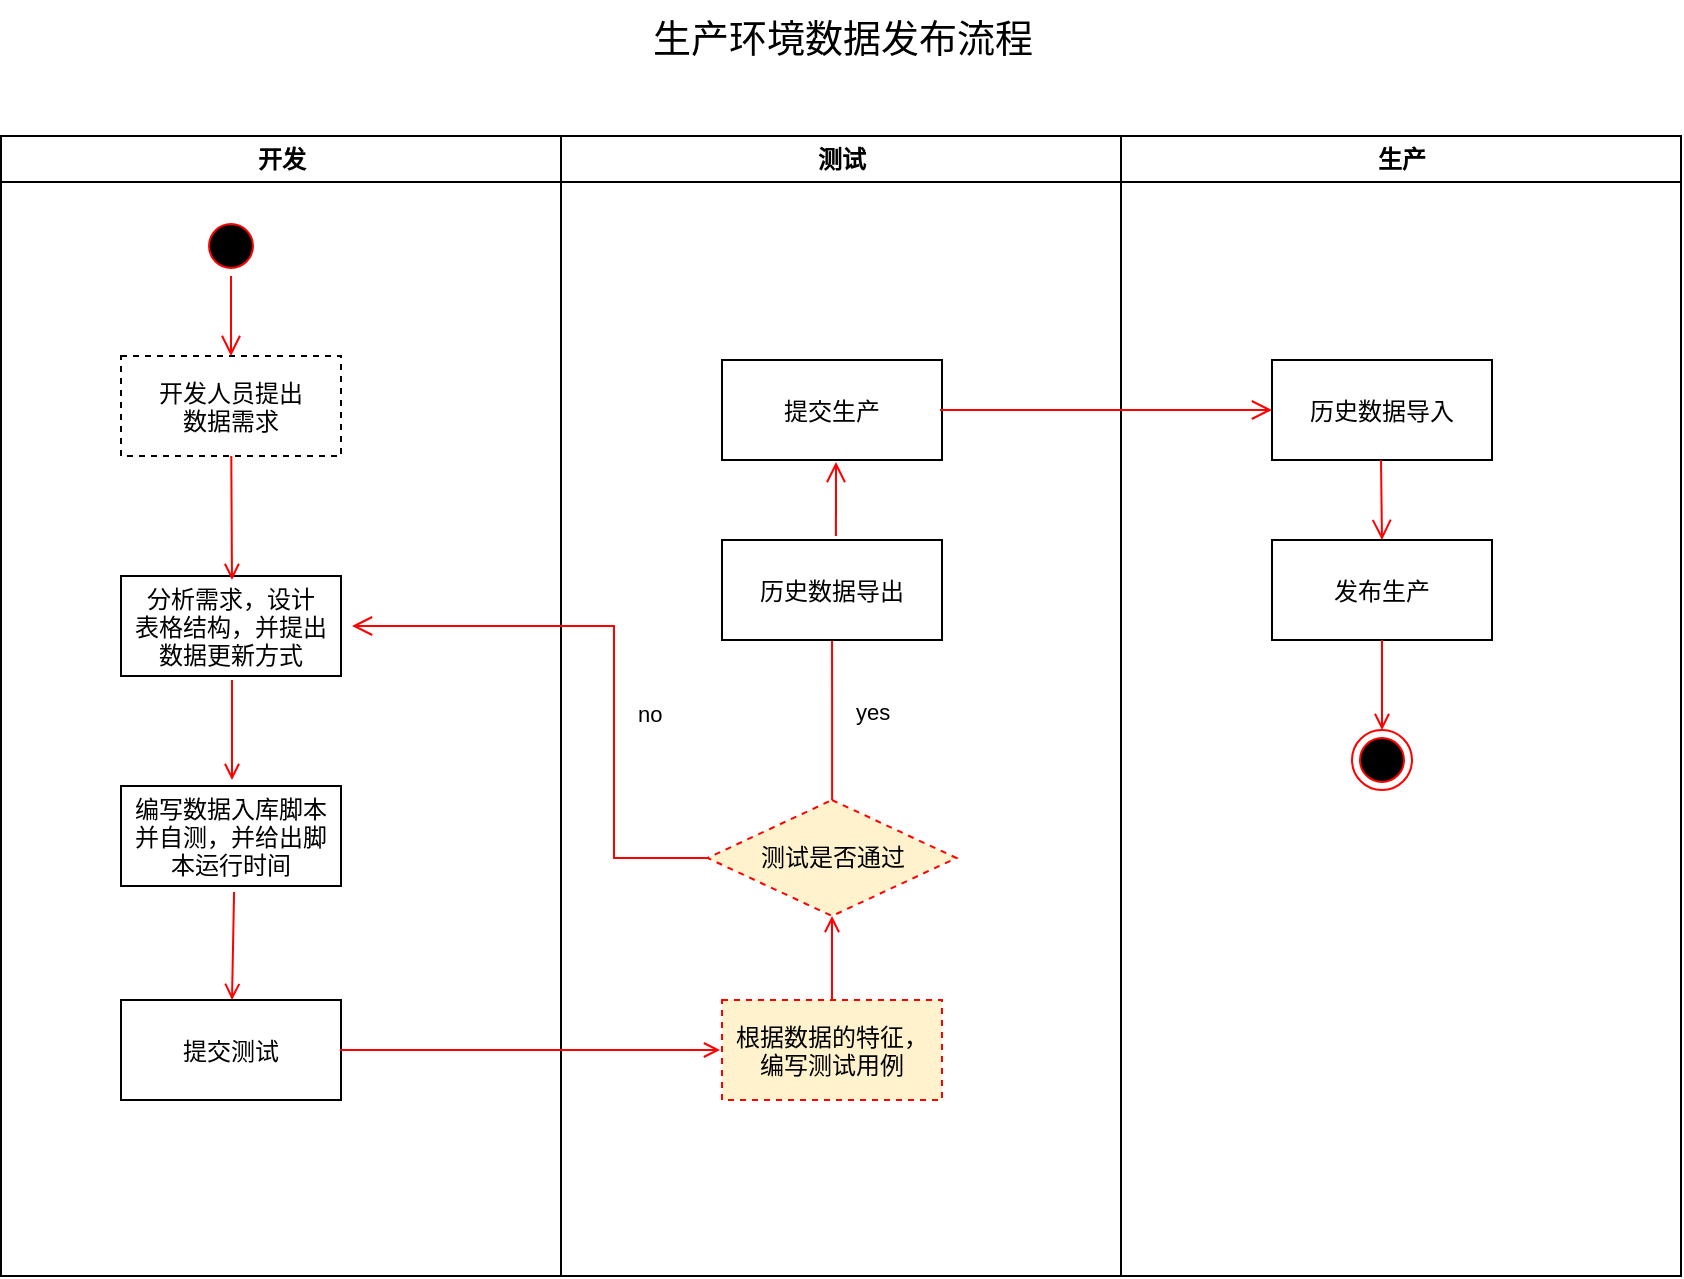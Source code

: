 <mxfile version="20.3.0" type="github">
  <diagram name="Page-1" id="e7e014a7-5840-1c2e-5031-d8a46d1fe8dd">
    <mxGraphModel dx="1095" dy="705" grid="1" gridSize="10" guides="1" tooltips="1" connect="1" arrows="1" fold="1" page="1" pageScale="1" pageWidth="1169" pageHeight="826" background="none" math="0" shadow="0">
      <root>
        <mxCell id="0" />
        <mxCell id="1" parent="0" />
        <mxCell id="2" value="开发" style="swimlane;whiteSpace=wrap" parent="1" vertex="1">
          <mxGeometry x="164.5" y="128" width="280" height="570" as="geometry">
            <mxRectangle x="164.5" y="128" width="60" height="30" as="alternateBounds" />
          </mxGeometry>
        </mxCell>
        <mxCell id="5" value="" style="ellipse;shape=startState;fillColor=#000000;strokeColor=#ff0000;" parent="2" vertex="1">
          <mxGeometry x="100" y="40" width="30" height="30" as="geometry" />
        </mxCell>
        <mxCell id="6" value="" style="edgeStyle=elbowEdgeStyle;elbow=horizontal;verticalAlign=bottom;endArrow=open;endSize=8;strokeColor=#FF0000;endFill=1;rounded=0" parent="2" source="5" target="7" edge="1">
          <mxGeometry x="100" y="40" as="geometry">
            <mxPoint x="115" y="110" as="targetPoint" />
          </mxGeometry>
        </mxCell>
        <mxCell id="7" value="开发人员提出&#xa;数据需求" style="dashed=1;" parent="2" vertex="1">
          <mxGeometry x="60" y="110" width="110" height="50" as="geometry" />
        </mxCell>
        <mxCell id="8" value="分析需求，设计&#xa;表格结构，并提出&#xa;数据更新方式" style="" parent="2" vertex="1">
          <mxGeometry x="60" y="220" width="110" height="50" as="geometry" />
        </mxCell>
        <mxCell id="9" value="" style="endArrow=open;strokeColor=#FF0000;endFill=1;rounded=0" parent="2" source="7" edge="1">
          <mxGeometry relative="1" as="geometry">
            <mxPoint x="115.5" y="222" as="targetPoint" />
          </mxGeometry>
        </mxCell>
        <mxCell id="10" value="编写数据入库脚本&#xa;并自测，并给出脚&#xa;本运行时间" style="" parent="2" vertex="1">
          <mxGeometry x="60" y="325" width="110" height="50" as="geometry" />
        </mxCell>
        <mxCell id="11" value="" style="endArrow=open;strokeColor=#FF0000;endFill=1;rounded=0" parent="2" edge="1">
          <mxGeometry relative="1" as="geometry">
            <mxPoint x="115.5" y="272" as="sourcePoint" />
            <mxPoint x="115.5" y="322" as="targetPoint" />
          </mxGeometry>
        </mxCell>
        <mxCell id="EKIquctGgQh5tv-zM_nZ-42" value="提交测试" style="" vertex="1" parent="2">
          <mxGeometry x="60" y="432" width="110" height="50" as="geometry" />
        </mxCell>
        <mxCell id="EKIquctGgQh5tv-zM_nZ-44" value="" style="endArrow=open;strokeColor=#FF0000;endFill=1;rounded=0;exitX=0.514;exitY=1.06;exitDx=0;exitDy=0;exitPerimeter=0;" edge="1" parent="2" source="10">
          <mxGeometry relative="1" as="geometry">
            <mxPoint x="115.5" y="382" as="sourcePoint" />
            <mxPoint x="115.5" y="432" as="targetPoint" />
          </mxGeometry>
        </mxCell>
        <mxCell id="3" value="测试" style="swimlane;whiteSpace=wrap" parent="1" vertex="1">
          <mxGeometry x="444.5" y="128" width="280" height="570" as="geometry" />
        </mxCell>
        <mxCell id="EKIquctGgQh5tv-zM_nZ-45" value="根据数据的特征，&#xa;编写测试用例" style="dashed=1;strokeColor=#FF0000;fillColor=#fff2cc;" vertex="1" parent="3">
          <mxGeometry x="80.5" y="432" width="110" height="50" as="geometry" />
        </mxCell>
        <mxCell id="EKIquctGgQh5tv-zM_nZ-47" value="测试是否通过" style="rhombus;whiteSpace=wrap;html=1;fillColor=#fff2cc;strokeColor=#FF0000;dashed=1;" vertex="1" parent="3">
          <mxGeometry x="73.25" y="332" width="124.5" height="58" as="geometry" />
        </mxCell>
        <mxCell id="EKIquctGgQh5tv-zM_nZ-49" value="yes" style="edgeStyle=orthogonalEdgeStyle;html=1;align=left;verticalAlign=top;endArrow=open;endSize=8;strokeColor=#ff0000;rounded=0;" edge="1" source="EKIquctGgQh5tv-zM_nZ-47" parent="3">
          <mxGeometry x="0.143" y="-10" relative="1" as="geometry">
            <mxPoint x="135.5" y="232" as="targetPoint" />
            <mxPoint as="offset" />
          </mxGeometry>
        </mxCell>
        <mxCell id="EKIquctGgQh5tv-zM_nZ-52" value="" style="endArrow=open;strokeColor=#FF0000;endFill=1;rounded=0;" edge="1" parent="3" target="EKIquctGgQh5tv-zM_nZ-47">
          <mxGeometry relative="1" as="geometry">
            <mxPoint x="135.5" y="432" as="sourcePoint" />
            <mxPoint x="-154.5" y="442" as="targetPoint" />
          </mxGeometry>
        </mxCell>
        <mxCell id="EKIquctGgQh5tv-zM_nZ-53" value="历史数据导出" style="" vertex="1" parent="3">
          <mxGeometry x="80.5" y="202" width="110" height="50" as="geometry" />
        </mxCell>
        <mxCell id="EKIquctGgQh5tv-zM_nZ-55" value="提交生产" style="" vertex="1" parent="3">
          <mxGeometry x="80.5" y="112" width="110" height="50" as="geometry" />
        </mxCell>
        <mxCell id="EKIquctGgQh5tv-zM_nZ-56" value="" style="edgeStyle=elbowEdgeStyle;elbow=horizontal;verticalAlign=bottom;endArrow=open;endSize=8;strokeColor=#FF0000;endFill=1;rounded=0;exitX=0.518;exitY=-0.04;exitDx=0;exitDy=0;exitPerimeter=0;entryX=0.518;entryY=1.02;entryDx=0;entryDy=0;entryPerimeter=0;" edge="1" parent="3" source="EKIquctGgQh5tv-zM_nZ-53" target="EKIquctGgQh5tv-zM_nZ-55">
          <mxGeometry x="-334.5" y="-78" as="geometry">
            <mxPoint x="-154.5" y="120" as="targetPoint" />
            <mxPoint x="-155" y="80" as="sourcePoint" />
          </mxGeometry>
        </mxCell>
        <mxCell id="4" value="生产" style="swimlane;whiteSpace=wrap" parent="1" vertex="1">
          <mxGeometry x="724.5" y="128" width="280" height="570" as="geometry" />
        </mxCell>
        <mxCell id="33" value="发布生产" style="" parent="4" vertex="1">
          <mxGeometry x="75.5" y="202" width="110" height="50" as="geometry" />
        </mxCell>
        <mxCell id="38" value="" style="ellipse;shape=endState;fillColor=#000000;strokeColor=#ff0000" parent="4" vertex="1">
          <mxGeometry x="115.5" y="297" width="30" height="30" as="geometry" />
        </mxCell>
        <mxCell id="39" value="" style="endArrow=open;strokeColor=#FF0000;endFill=1;rounded=0" parent="4" target="38" edge="1">
          <mxGeometry relative="1" as="geometry">
            <mxPoint x="130.5" y="252" as="sourcePoint" />
          </mxGeometry>
        </mxCell>
        <mxCell id="EKIquctGgQh5tv-zM_nZ-54" value="历史数据导入" style="" vertex="1" parent="4">
          <mxGeometry x="75.5" y="112" width="110" height="50" as="geometry" />
        </mxCell>
        <mxCell id="EKIquctGgQh5tv-zM_nZ-57" value="" style="edgeStyle=elbowEdgeStyle;elbow=horizontal;verticalAlign=bottom;endArrow=open;endSize=8;strokeColor=#FF0000;endFill=1;rounded=0" edge="1" parent="4">
          <mxGeometry x="-49.5" y="4" as="geometry">
            <mxPoint x="130.5" y="202" as="targetPoint" />
            <mxPoint x="130" y="162" as="sourcePoint" />
          </mxGeometry>
        </mxCell>
        <mxCell id="EKIquctGgQh5tv-zM_nZ-50" value="" style="endArrow=open;strokeColor=#FF0000;endFill=1;rounded=0;exitX=0.995;exitY=0.5;exitDx=0;exitDy=0;exitPerimeter=0;entryX=-0.009;entryY=0.5;entryDx=0;entryDy=0;entryPerimeter=0;" edge="1" parent="1" source="EKIquctGgQh5tv-zM_nZ-42" target="EKIquctGgQh5tv-zM_nZ-45">
          <mxGeometry relative="1" as="geometry">
            <mxPoint x="340" y="585" as="sourcePoint" />
            <mxPoint x="520" y="585" as="targetPoint" />
          </mxGeometry>
        </mxCell>
        <mxCell id="EKIquctGgQh5tv-zM_nZ-48" value="no" style="edgeStyle=orthogonalEdgeStyle;html=1;align=left;verticalAlign=bottom;endArrow=open;endSize=8;strokeColor=#ff0000;rounded=0;" edge="1" source="EKIquctGgQh5tv-zM_nZ-47" parent="1">
          <mxGeometry x="-0.25" y="-10" relative="1" as="geometry">
            <mxPoint x="340" y="373" as="targetPoint" />
            <Array as="points">
              <mxPoint x="471" y="489" />
              <mxPoint x="471" y="373" />
            </Array>
            <mxPoint as="offset" />
          </mxGeometry>
        </mxCell>
        <mxCell id="EKIquctGgQh5tv-zM_nZ-58" value="" style="edgeStyle=elbowEdgeStyle;elbow=horizontal;verticalAlign=bottom;endArrow=open;endSize=8;strokeColor=#FF0000;endFill=1;rounded=0;exitX=0.991;exitY=0.5;exitDx=0;exitDy=0;exitPerimeter=0;" edge="1" parent="1" source="EKIquctGgQh5tv-zM_nZ-55">
          <mxGeometry x="120" y="60" as="geometry">
            <mxPoint x="800" y="265" as="targetPoint" />
            <mxPoint x="640" y="265" as="sourcePoint" />
            <Array as="points">
              <mxPoint x="770" y="260" />
            </Array>
          </mxGeometry>
        </mxCell>
        <mxCell id="EKIquctGgQh5tv-zM_nZ-62" value="&lt;font style=&quot;font-size: 19px;&quot;&gt;生产环境数据发布流程&lt;/font&gt;" style="text;html=1;resizable=0;autosize=1;align=center;verticalAlign=middle;points=[];fillColor=none;strokeColor=none;rounded=0;dashed=1;" vertex="1" parent="1">
          <mxGeometry x="480" y="60" width="210" height="40" as="geometry" />
        </mxCell>
      </root>
    </mxGraphModel>
  </diagram>
</mxfile>
